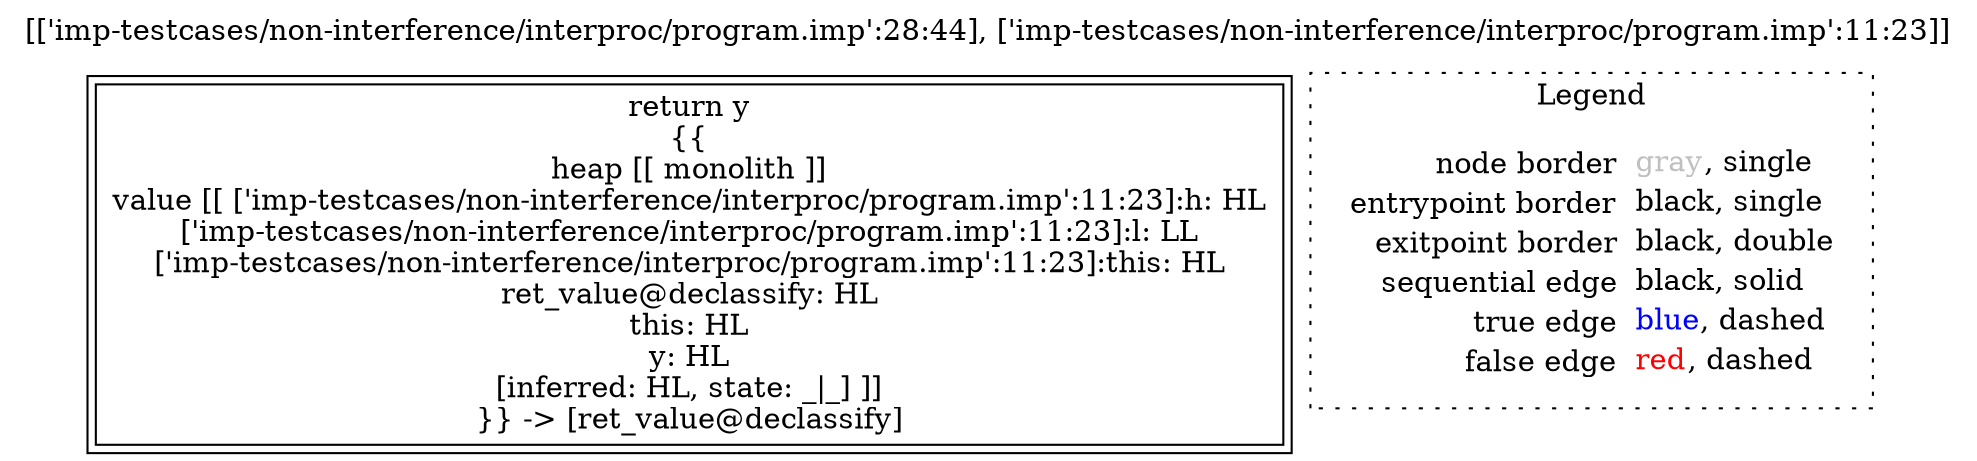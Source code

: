 digraph {
	labelloc="t";
	label="[['imp-testcases/non-interference/interproc/program.imp':28:44], ['imp-testcases/non-interference/interproc/program.imp':11:23]]";
	"node0" [shape="rect",color="black",peripheries="2",label=<return y<BR/>{{<BR/>heap [[ monolith ]]<BR/>value [[ ['imp-testcases/non-interference/interproc/program.imp':11:23]:h: HL<BR/>['imp-testcases/non-interference/interproc/program.imp':11:23]:l: LL<BR/>['imp-testcases/non-interference/interproc/program.imp':11:23]:this: HL<BR/>ret_value@declassify: HL<BR/>this: HL<BR/>y: HL<BR/>[inferred: HL, state: _|_] ]]<BR/>}} -&gt; [ret_value@declassify]>];
subgraph cluster_legend {
	label="Legend";
	style=dotted;
	node [shape=plaintext];
	"legend" [label=<<table border="0" cellpadding="2" cellspacing="0" cellborder="0"><tr><td align="right">node border&nbsp;</td><td align="left"><font color="gray">gray</font>, single</td></tr><tr><td align="right">entrypoint border&nbsp;</td><td align="left"><font color="black">black</font>, single</td></tr><tr><td align="right">exitpoint border&nbsp;</td><td align="left"><font color="black">black</font>, double</td></tr><tr><td align="right">sequential edge&nbsp;</td><td align="left"><font color="black">black</font>, solid</td></tr><tr><td align="right">true edge&nbsp;</td><td align="left"><font color="blue">blue</font>, dashed</td></tr><tr><td align="right">false edge&nbsp;</td><td align="left"><font color="red">red</font>, dashed</td></tr></table>>];
}

}
